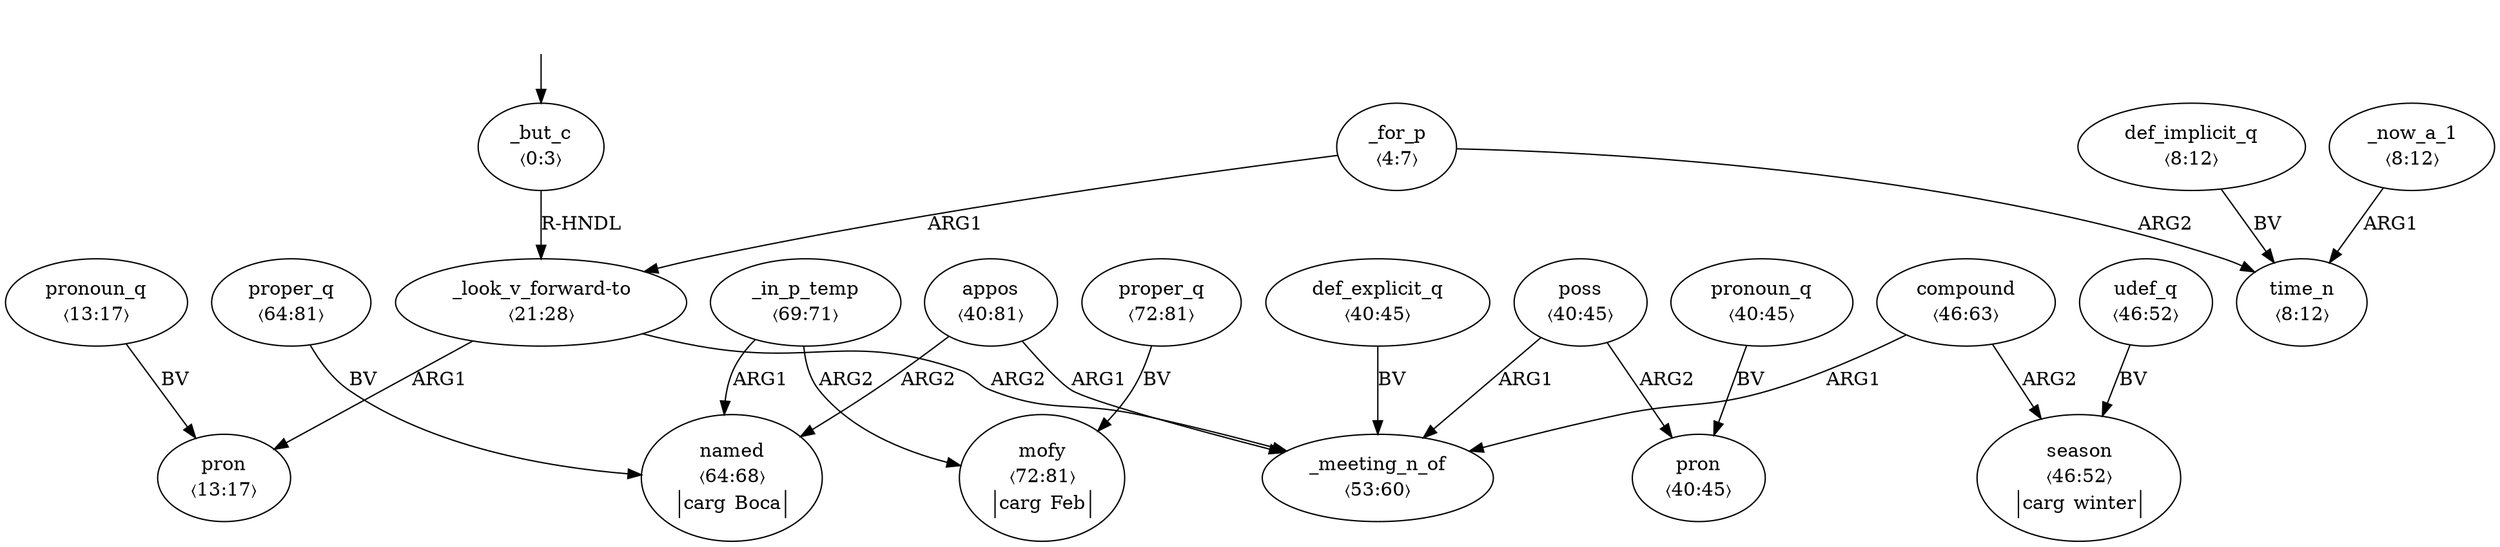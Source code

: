 digraph "20010020" {
  top [ style=invis ];
  top -> 0;
  0 [ label=<<table align="center" border="0" cellspacing="0"><tr><td colspan="2">_but_c</td></tr><tr><td colspan="2">〈0:3〉</td></tr></table>> ];
  1 [ label=<<table align="center" border="0" cellspacing="0"><tr><td colspan="2">_for_p</td></tr><tr><td colspan="2">〈4:7〉</td></tr></table>> ];
  2 [ label=<<table align="center" border="0" cellspacing="0"><tr><td colspan="2">time_n</td></tr><tr><td colspan="2">〈8:12〉</td></tr></table>> ];
  3 [ label=<<table align="center" border="0" cellspacing="0"><tr><td colspan="2">def_implicit_q</td></tr><tr><td colspan="2">〈8:12〉</td></tr></table>> ];
  4 [ label=<<table align="center" border="0" cellspacing="0"><tr><td colspan="2">_now_a_1</td></tr><tr><td colspan="2">〈8:12〉</td></tr></table>> ];
  5 [ label=<<table align="center" border="0" cellspacing="0"><tr><td colspan="2">pron</td></tr><tr><td colspan="2">〈13:17〉</td></tr></table>> ];
  6 [ label=<<table align="center" border="0" cellspacing="0"><tr><td colspan="2">pronoun_q</td></tr><tr><td colspan="2">〈13:17〉</td></tr></table>> ];
  7 [ label=<<table align="center" border="0" cellspacing="0"><tr><td colspan="2">_look_v_forward-to</td></tr><tr><td colspan="2">〈21:28〉</td></tr></table>> ];
  8 [ label=<<table align="center" border="0" cellspacing="0"><tr><td colspan="2">appos</td></tr><tr><td colspan="2">〈40:81〉</td></tr></table>> ];
  9 [ label=<<table align="center" border="0" cellspacing="0"><tr><td colspan="2">def_explicit_q</td></tr><tr><td colspan="2">〈40:45〉</td></tr></table>> ];
  10 [ label=<<table align="center" border="0" cellspacing="0"><tr><td colspan="2">poss</td></tr><tr><td colspan="2">〈40:45〉</td></tr></table>> ];
  11 [ label=<<table align="center" border="0" cellspacing="0"><tr><td colspan="2">pronoun_q</td></tr><tr><td colspan="2">〈40:45〉</td></tr></table>> ];
  12 [ label=<<table align="center" border="0" cellspacing="0"><tr><td colspan="2">pron</td></tr><tr><td colspan="2">〈40:45〉</td></tr></table>> ];
  13 [ label=<<table align="center" border="0" cellspacing="0"><tr><td colspan="2">compound</td></tr><tr><td colspan="2">〈46:63〉</td></tr></table>> ];
  14 [ label=<<table align="center" border="0" cellspacing="0"><tr><td colspan="2">udef_q</td></tr><tr><td colspan="2">〈46:52〉</td></tr></table>> ];
  15 [ label=<<table align="center" border="0" cellspacing="0"><tr><td colspan="2">season</td></tr><tr><td colspan="2">〈46:52〉</td></tr><tr><td sides="l" border="1" align="left">carg</td><td sides="r" border="1" align="left">winter</td></tr></table>> ];
  16 [ label=<<table align="center" border="0" cellspacing="0"><tr><td colspan="2">_meeting_n_of</td></tr><tr><td colspan="2">〈53:60〉</td></tr></table>> ];
  17 [ label=<<table align="center" border="0" cellspacing="0"><tr><td colspan="2">proper_q</td></tr><tr><td colspan="2">〈64:81〉</td></tr></table>> ];
  18 [ label=<<table align="center" border="0" cellspacing="0"><tr><td colspan="2">named</td></tr><tr><td colspan="2">〈64:68〉</td></tr><tr><td sides="l" border="1" align="left">carg</td><td sides="r" border="1" align="left">Boca</td></tr></table>> ];
  19 [ label=<<table align="center" border="0" cellspacing="0"><tr><td colspan="2">_in_p_temp</td></tr><tr><td colspan="2">〈69:71〉</td></tr></table>> ];
  20 [ label=<<table align="center" border="0" cellspacing="0"><tr><td colspan="2">proper_q</td></tr><tr><td colspan="2">〈72:81〉</td></tr></table>> ];
  21 [ label=<<table align="center" border="0" cellspacing="0"><tr><td colspan="2">mofy</td></tr><tr><td colspan="2">〈72:81〉</td></tr><tr><td sides="l" border="1" align="left">carg</td><td sides="r" border="1" align="left">Feb</td></tr></table>> ];
  14 -> 15 [ label="BV" ];
  0 -> 7 [ label="R-HNDL" ];
  3 -> 2 [ label="BV" ];
  17 -> 18 [ label="BV" ];
  13 -> 15 [ label="ARG2" ];
  19 -> 18 [ label="ARG1" ];
  1 -> 2 [ label="ARG2" ];
  7 -> 5 [ label="ARG1" ];
  8 -> 16 [ label="ARG1" ];
  11 -> 12 [ label="BV" ];
  1 -> 7 [ label="ARG1" ];
  19 -> 21 [ label="ARG2" ];
  10 -> 16 [ label="ARG1" ];
  8 -> 18 [ label="ARG2" ];
  13 -> 16 [ label="ARG1" ];
  20 -> 21 [ label="BV" ];
  6 -> 5 [ label="BV" ];
  4 -> 2 [ label="ARG1" ];
  7 -> 16 [ label="ARG2" ];
  9 -> 16 [ label="BV" ];
  10 -> 12 [ label="ARG2" ];
}

